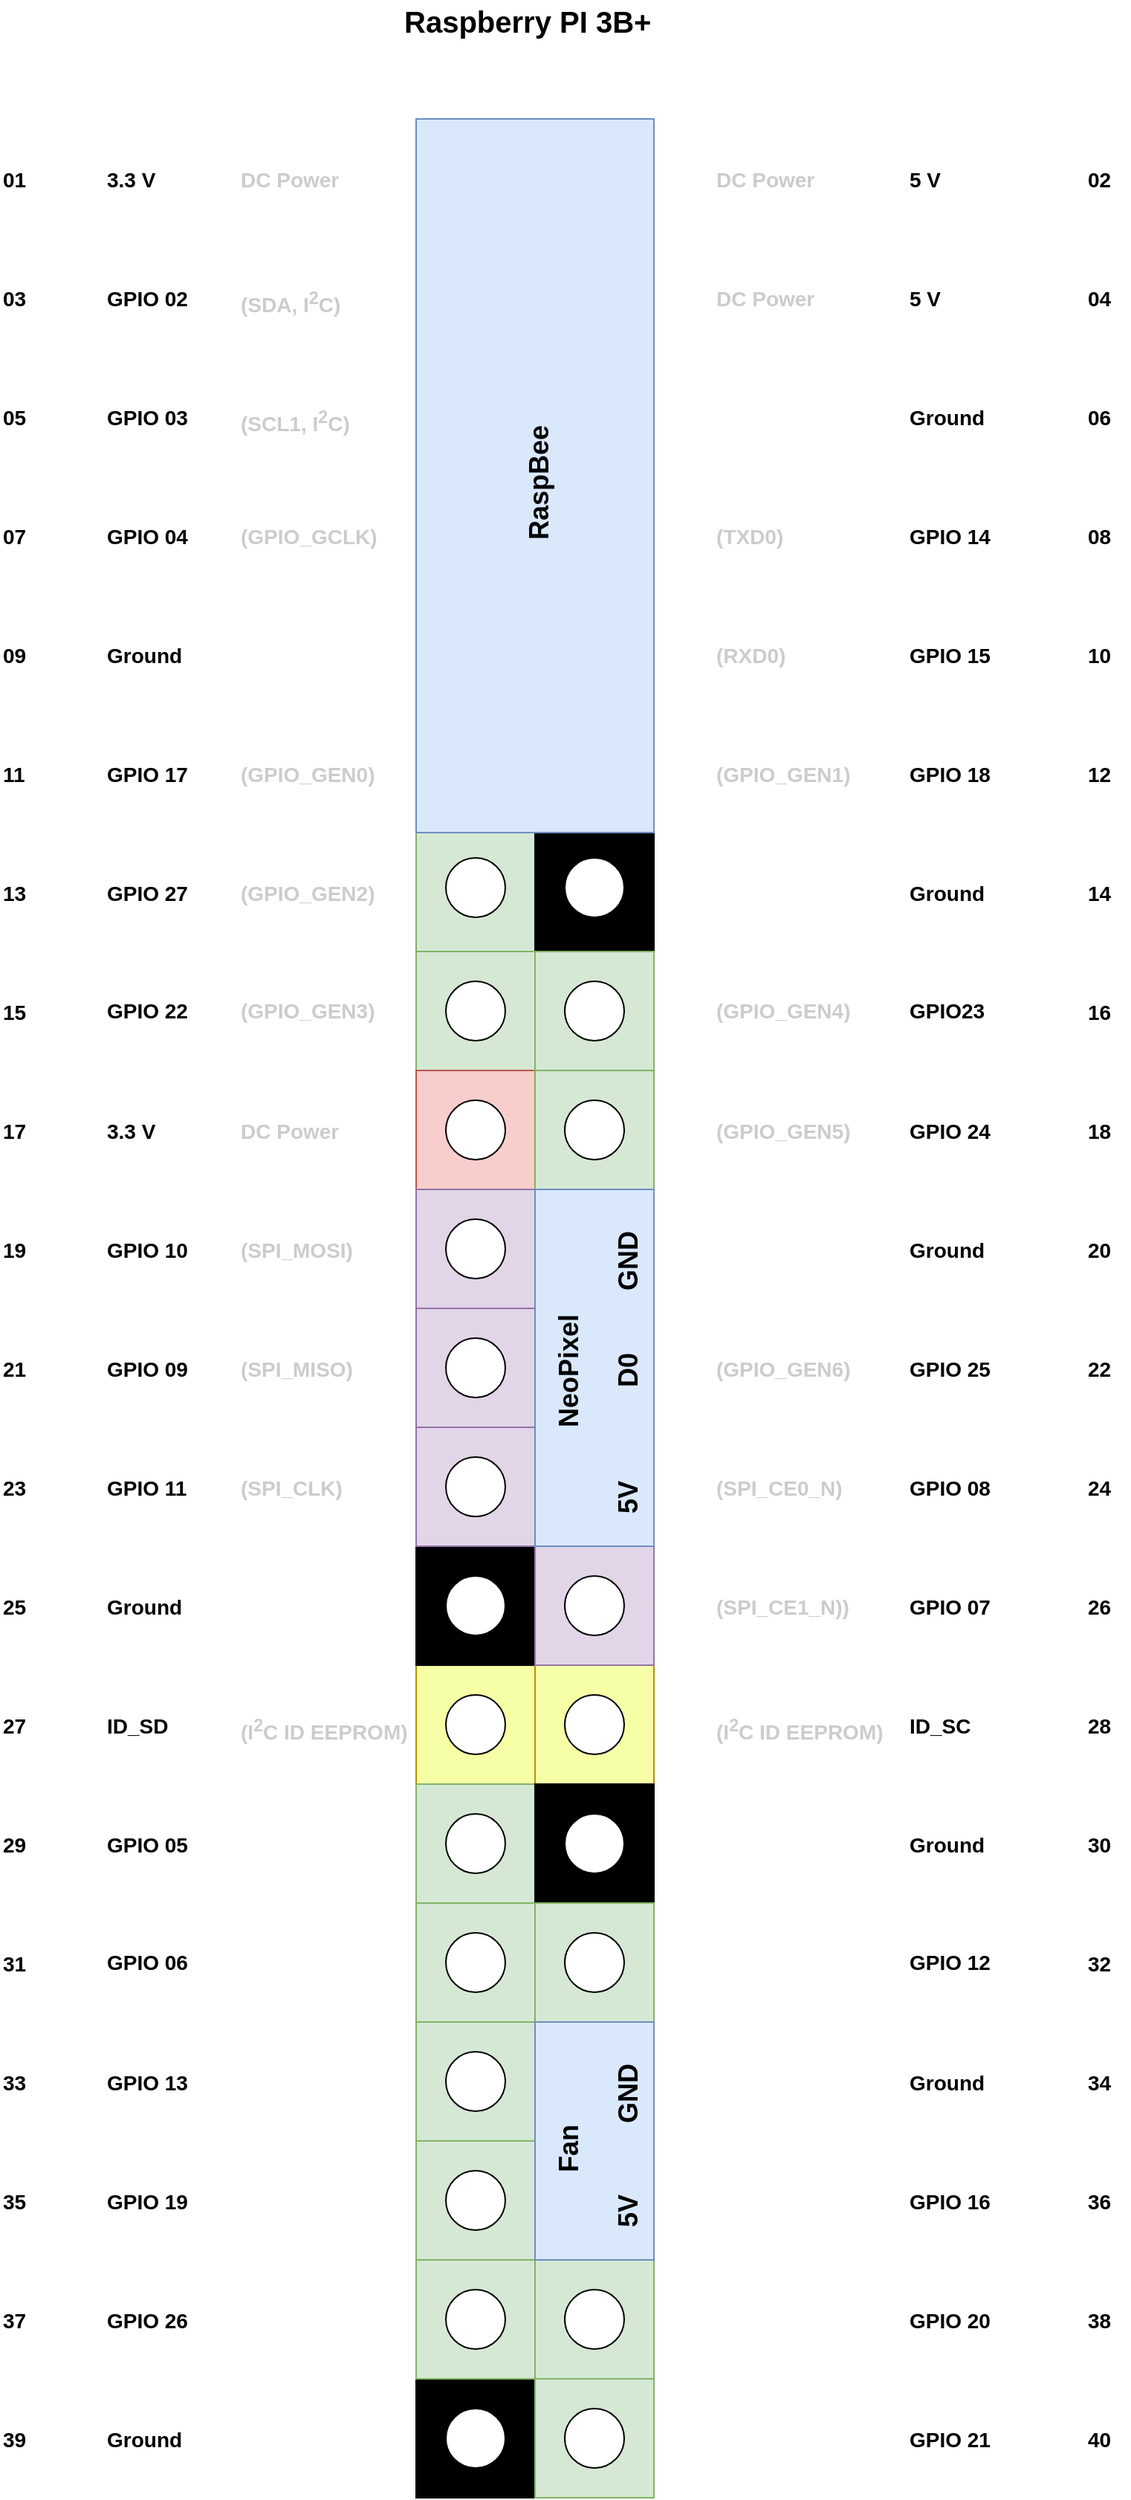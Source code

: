 <mxfile version="12.2.2" type="device" pages="1"><diagram id="ARB5TEeC2clyOjAcPceR" name="Seite-1"><mxGraphModel dx="1407" dy="827" grid="1" gridSize="10" guides="1" tooltips="1" connect="1" arrows="1" fold="1" page="1" pageScale="1" pageWidth="827" pageHeight="1169" math="0" shadow="0"><root><mxCell id="0"/><mxCell id="1" parent="0"/><mxCell id="bJwn8rR7NkPaFW2h-Cr9-1" value="" style="whiteSpace=wrap;html=1;aspect=fixed;fillColor=#f8cecc;strokeColor=#b85450;" parent="1" vertex="1"><mxGeometry x="320" y="120" width="80" height="80" as="geometry"/></mxCell><mxCell id="bJwn8rR7NkPaFW2h-Cr9-2" value="" style="whiteSpace=wrap;html=1;aspect=fixed;fillColor=#dae8fc;strokeColor=#6c8ebf;" parent="1" vertex="1"><mxGeometry x="320" y="200" width="80" height="80" as="geometry"/></mxCell><mxCell id="bJwn8rR7NkPaFW2h-Cr9-7" value="" style="whiteSpace=wrap;html=1;aspect=fixed;fillColor=#d5e8d4;strokeColor=#82b366;" parent="1" vertex="1"><mxGeometry x="320" y="600" width="80" height="80" as="geometry"/></mxCell><mxCell id="bJwn8rR7NkPaFW2h-Cr9-8" value="" style="whiteSpace=wrap;html=1;aspect=fixed;fillColor=#d5e8d4;strokeColor=#82b366;" parent="1" vertex="1"><mxGeometry x="320" y="520" width="80" height="80" as="geometry"/></mxCell><mxCell id="bJwn8rR7NkPaFW2h-Cr9-9" value="" style="whiteSpace=wrap;html=1;aspect=fixed;fillColor=#000000;" parent="1" vertex="1"><mxGeometry x="320" y="440" width="80" height="80" as="geometry"/></mxCell><mxCell id="bJwn8rR7NkPaFW2h-Cr9-10" value="" style="whiteSpace=wrap;html=1;aspect=fixed;fillColor=#d5e8d4;strokeColor=#82b366;" parent="1" vertex="1"><mxGeometry x="320" y="360" width="80" height="80" as="geometry"/></mxCell><mxCell id="bJwn8rR7NkPaFW2h-Cr9-11" value="" style="whiteSpace=wrap;html=1;aspect=fixed;fillColor=#dae8fc;strokeColor=#6c8ebf;" parent="1" vertex="1"><mxGeometry x="320" y="280" width="80" height="80" as="geometry"/></mxCell><mxCell id="bJwn8rR7NkPaFW2h-Cr9-27" value="" style="whiteSpace=wrap;html=1;aspect=fixed;fillColor=#d5e8d4;strokeColor=#82b366;" parent="1" vertex="1"><mxGeometry x="320" y="680" width="80" height="80" as="geometry"/></mxCell><mxCell id="bJwn8rR7NkPaFW2h-Cr9-28" value="" style="whiteSpace=wrap;html=1;aspect=fixed;fillColor=#f8cecc;strokeColor=#b85450;" parent="1" vertex="1"><mxGeometry x="320" y="760" width="80" height="80" as="geometry"/></mxCell><mxCell id="bJwn8rR7NkPaFW2h-Cr9-29" value="" style="whiteSpace=wrap;html=1;aspect=fixed;fillColor=#F6FFA6;strokeColor=#B09500;fontColor=#ffffff;" parent="1" vertex="1"><mxGeometry x="320" y="1160" width="80" height="80" as="geometry"/></mxCell><mxCell id="bJwn8rR7NkPaFW2h-Cr9-30" value="" style="whiteSpace=wrap;html=1;aspect=fixed;fillColor=#000000;" parent="1" vertex="1"><mxGeometry x="320" y="1080" width="80" height="80" as="geometry"/></mxCell><mxCell id="bJwn8rR7NkPaFW2h-Cr9-31" value="" style="whiteSpace=wrap;html=1;aspect=fixed;fillColor=#e1d5e7;strokeColor=#9673a6;" parent="1" vertex="1"><mxGeometry x="320" y="1000" width="80" height="80" as="geometry"/></mxCell><mxCell id="bJwn8rR7NkPaFW2h-Cr9-32" value="" style="whiteSpace=wrap;html=1;aspect=fixed;fillColor=#e1d5e7;strokeColor=#9673a6;" parent="1" vertex="1"><mxGeometry x="320" y="920" width="80" height="80" as="geometry"/></mxCell><mxCell id="bJwn8rR7NkPaFW2h-Cr9-33" value="" style="whiteSpace=wrap;html=1;aspect=fixed;fillColor=#e1d5e7;strokeColor=#9673a6;" parent="1" vertex="1"><mxGeometry x="320" y="840" width="80" height="80" as="geometry"/></mxCell><mxCell id="bJwn8rR7NkPaFW2h-Cr9-44" value="&lt;b&gt;&lt;font style=&quot;font-size: 14px&quot;&gt;01&lt;/font&gt;&lt;/b&gt;" style="text;html=1;resizable=0;points=[];autosize=1;align=left;verticalAlign=top;spacingTop=-4;" parent="1" vertex="1"><mxGeometry x="40" y="150" width="30" height="20" as="geometry"/></mxCell><mxCell id="bJwn8rR7NkPaFW2h-Cr9-45" value="&lt;b&gt;&lt;font style=&quot;font-size: 14px&quot;&gt;03&lt;/font&gt;&lt;/b&gt;" style="text;html=1;resizable=0;points=[];autosize=1;align=left;verticalAlign=top;spacingTop=-4;" parent="1" vertex="1"><mxGeometry x="40" y="230" width="30" height="20" as="geometry"/></mxCell><mxCell id="bJwn8rR7NkPaFW2h-Cr9-46" value="&lt;span style=&quot;font-size: 14px&quot;&gt;&lt;b&gt;05&lt;/b&gt;&lt;/span&gt;" style="text;html=1;resizable=0;points=[];autosize=1;align=left;verticalAlign=top;spacingTop=-4;" parent="1" vertex="1"><mxGeometry x="40" y="310" width="30" height="20" as="geometry"/></mxCell><mxCell id="bJwn8rR7NkPaFW2h-Cr9-47" value="&lt;b&gt;&lt;font style=&quot;font-size: 14px&quot;&gt;07&lt;/font&gt;&lt;/b&gt;" style="text;html=1;resizable=0;points=[];autosize=1;align=left;verticalAlign=top;spacingTop=-4;" parent="1" vertex="1"><mxGeometry x="40" y="390" width="30" height="20" as="geometry"/></mxCell><mxCell id="bJwn8rR7NkPaFW2h-Cr9-48" value="&lt;b&gt;&lt;font style=&quot;font-size: 14px&quot;&gt;09&lt;/font&gt;&lt;/b&gt;" style="text;html=1;resizable=0;points=[];autosize=1;align=left;verticalAlign=top;spacingTop=-4;" parent="1" vertex="1"><mxGeometry x="40" y="470" width="30" height="20" as="geometry"/></mxCell><mxCell id="bJwn8rR7NkPaFW2h-Cr9-49" value="&lt;b&gt;&lt;font style=&quot;font-size: 14px&quot;&gt;11&lt;/font&gt;&lt;/b&gt;" style="text;html=1;resizable=0;points=[];autosize=1;align=left;verticalAlign=top;spacingTop=-4;" parent="1" vertex="1"><mxGeometry x="40" y="550" width="30" height="20" as="geometry"/></mxCell><mxCell id="bJwn8rR7NkPaFW2h-Cr9-50" value="&lt;b&gt;&lt;font style=&quot;font-size: 14px&quot;&gt;13&lt;/font&gt;&lt;/b&gt;" style="text;html=1;resizable=0;points=[];autosize=1;align=left;verticalAlign=top;spacingTop=-4;" parent="1" vertex="1"><mxGeometry x="40" y="630" width="30" height="20" as="geometry"/></mxCell><mxCell id="bJwn8rR7NkPaFW2h-Cr9-51" value="&lt;b&gt;&lt;font style=&quot;font-size: 14px&quot;&gt;15&lt;/font&gt;&lt;/b&gt;" style="text;html=1;resizable=0;points=[];autosize=1;align=left;verticalAlign=top;spacingTop=-4;" parent="1" vertex="1"><mxGeometry x="40" y="710" width="30" height="20" as="geometry"/></mxCell><mxCell id="bJwn8rR7NkPaFW2h-Cr9-53" value="&lt;b&gt;&lt;font style=&quot;font-size: 14px&quot;&gt;17&lt;/font&gt;&lt;/b&gt;" style="text;html=1;resizable=0;points=[];autosize=1;align=left;verticalAlign=top;spacingTop=-4;" parent="1" vertex="1"><mxGeometry x="40" y="790" width="30" height="20" as="geometry"/></mxCell><mxCell id="bJwn8rR7NkPaFW2h-Cr9-54" value="&lt;b&gt;&lt;font style=&quot;font-size: 14px&quot;&gt;19&lt;/font&gt;&lt;/b&gt;" style="text;html=1;resizable=0;points=[];autosize=1;align=left;verticalAlign=top;spacingTop=-4;" parent="1" vertex="1"><mxGeometry x="40" y="870" width="30" height="20" as="geometry"/></mxCell><mxCell id="bJwn8rR7NkPaFW2h-Cr9-55" value="&lt;b&gt;&lt;font style=&quot;font-size: 14px&quot;&gt;21&lt;/font&gt;&lt;/b&gt;" style="text;html=1;resizable=0;points=[];autosize=1;align=left;verticalAlign=top;spacingTop=-4;" parent="1" vertex="1"><mxGeometry x="40" y="950" width="30" height="20" as="geometry"/></mxCell><mxCell id="bJwn8rR7NkPaFW2h-Cr9-56" value="&lt;b&gt;&lt;font style=&quot;font-size: 14px&quot;&gt;23&lt;/font&gt;&lt;/b&gt;" style="text;html=1;resizable=0;points=[];autosize=1;align=left;verticalAlign=top;spacingTop=-4;" parent="1" vertex="1"><mxGeometry x="40" y="1030" width="30" height="20" as="geometry"/></mxCell><mxCell id="bJwn8rR7NkPaFW2h-Cr9-57" value="&lt;b&gt;&lt;font style=&quot;font-size: 14px&quot;&gt;25&lt;/font&gt;&lt;/b&gt;" style="text;html=1;resizable=0;points=[];autosize=1;align=left;verticalAlign=top;spacingTop=-4;" parent="1" vertex="1"><mxGeometry x="40" y="1110" width="30" height="20" as="geometry"/></mxCell><mxCell id="bJwn8rR7NkPaFW2h-Cr9-58" value="&lt;b&gt;&lt;font style=&quot;font-size: 14px&quot;&gt;27&lt;/font&gt;&lt;/b&gt;" style="text;html=1;resizable=0;points=[];autosize=1;align=left;verticalAlign=top;spacingTop=-4;" parent="1" vertex="1"><mxGeometry x="40" y="1190" width="30" height="20" as="geometry"/></mxCell><mxCell id="bJwn8rR7NkPaFW2h-Cr9-69" value="" style="whiteSpace=wrap;html=1;aspect=fixed;fillColor=#d5e8d4;strokeColor=#82b366;" parent="1" vertex="1"><mxGeometry x="320" y="1240" width="80" height="80" as="geometry"/></mxCell><mxCell id="bJwn8rR7NkPaFW2h-Cr9-70" value="" style="whiteSpace=wrap;html=1;aspect=fixed;fillColor=#d5e8d4;strokeColor=#82b366;" parent="1" vertex="1"><mxGeometry x="320" y="1320" width="80" height="80" as="geometry"/></mxCell><mxCell id="bJwn8rR7NkPaFW2h-Cr9-72" value="" style="whiteSpace=wrap;html=1;aspect=fixed;fillColor=#000000;" parent="1" vertex="1"><mxGeometry x="320" y="1640" width="80" height="80" as="geometry"/></mxCell><mxCell id="bJwn8rR7NkPaFW2h-Cr9-73" value="" style="whiteSpace=wrap;html=1;aspect=fixed;fillColor=#d5e8d4;strokeColor=#82b366;" parent="1" vertex="1"><mxGeometry x="320" y="1560" width="80" height="80" as="geometry"/></mxCell><mxCell id="bJwn8rR7NkPaFW2h-Cr9-74" value="" style="whiteSpace=wrap;html=1;aspect=fixed;fillColor=#d5e8d4;strokeColor=#82b366;" parent="1" vertex="1"><mxGeometry x="320" y="1480" width="80" height="80" as="geometry"/></mxCell><mxCell id="bJwn8rR7NkPaFW2h-Cr9-75" value="" style="whiteSpace=wrap;html=1;aspect=fixed;fillColor=#d5e8d4;strokeColor=#82b366;" parent="1" vertex="1"><mxGeometry x="320" y="1400" width="80" height="80" as="geometry"/></mxCell><mxCell id="bJwn8rR7NkPaFW2h-Cr9-97" value="&lt;b&gt;&lt;font style=&quot;font-size: 14px&quot;&gt;29&lt;/font&gt;&lt;/b&gt;" style="text;html=1;resizable=0;points=[];autosize=1;align=left;verticalAlign=top;spacingTop=-4;" parent="1" vertex="1"><mxGeometry x="40" y="1270" width="30" height="20" as="geometry"/></mxCell><mxCell id="bJwn8rR7NkPaFW2h-Cr9-98" value="&lt;b&gt;&lt;font style=&quot;font-size: 14px&quot;&gt;31&lt;/font&gt;&lt;/b&gt;" style="text;html=1;resizable=0;points=[];autosize=1;align=left;verticalAlign=top;spacingTop=-4;" parent="1" vertex="1"><mxGeometry x="40" y="1350" width="30" height="20" as="geometry"/></mxCell><mxCell id="bJwn8rR7NkPaFW2h-Cr9-99" value="&lt;b&gt;&lt;font style=&quot;font-size: 14px&quot;&gt;33&lt;/font&gt;&lt;/b&gt;" style="text;html=1;resizable=0;points=[];autosize=1;align=left;verticalAlign=top;spacingTop=-4;" parent="1" vertex="1"><mxGeometry x="40" y="1430" width="30" height="20" as="geometry"/></mxCell><mxCell id="bJwn8rR7NkPaFW2h-Cr9-100" value="&lt;b&gt;&lt;font style=&quot;font-size: 14px&quot;&gt;35&lt;/font&gt;&lt;/b&gt;" style="text;html=1;resizable=0;points=[];autosize=1;align=left;verticalAlign=top;spacingTop=-4;" parent="1" vertex="1"><mxGeometry x="40" y="1510" width="30" height="20" as="geometry"/></mxCell><mxCell id="bJwn8rR7NkPaFW2h-Cr9-101" value="&lt;b&gt;&lt;font style=&quot;font-size: 14px&quot;&gt;37&lt;/font&gt;&lt;/b&gt;" style="text;html=1;resizable=0;points=[];autosize=1;align=left;verticalAlign=top;spacingTop=-4;" parent="1" vertex="1"><mxGeometry x="40" y="1590" width="30" height="20" as="geometry"/></mxCell><mxCell id="bJwn8rR7NkPaFW2h-Cr9-102" value="&lt;b&gt;&lt;font style=&quot;font-size: 14px&quot;&gt;39&lt;/font&gt;&lt;/b&gt;" style="text;html=1;resizable=0;points=[];autosize=1;align=left;verticalAlign=top;spacingTop=-4;" parent="1" vertex="1"><mxGeometry x="40" y="1670" width="30" height="20" as="geometry"/></mxCell><mxCell id="bJwn8rR7NkPaFW2h-Cr9-103" value="" style="whiteSpace=wrap;html=1;aspect=fixed;fillColor=#f8cecc;strokeColor=#b85450;" parent="1" vertex="1"><mxGeometry x="400" y="120" width="80" height="80" as="geometry"/></mxCell><mxCell id="bJwn8rR7NkPaFW2h-Cr9-104" value="" style="whiteSpace=wrap;html=1;aspect=fixed;fillColor=#f8cecc;strokeColor=#b85450;" parent="1" vertex="1"><mxGeometry x="400" y="200" width="80" height="80" as="geometry"/></mxCell><mxCell id="bJwn8rR7NkPaFW2h-Cr9-105" value="" style="whiteSpace=wrap;html=1;aspect=fixed;fillColor=#000000;" parent="1" vertex="1"><mxGeometry x="400" y="600" width="80" height="80" as="geometry"/></mxCell><mxCell id="bJwn8rR7NkPaFW2h-Cr9-106" value="" style="whiteSpace=wrap;html=1;aspect=fixed;fillColor=#d5e8d4;strokeColor=#82b366;" parent="1" vertex="1"><mxGeometry x="400" y="520" width="80" height="80" as="geometry"/></mxCell><mxCell id="bJwn8rR7NkPaFW2h-Cr9-107" value="" style="whiteSpace=wrap;html=1;aspect=fixed;fillColor=#ffe6cc;strokeColor=#d79b00;" parent="1" vertex="1"><mxGeometry x="400" y="440" width="80" height="80" as="geometry"/></mxCell><mxCell id="bJwn8rR7NkPaFW2h-Cr9-108" value="" style="whiteSpace=wrap;html=1;aspect=fixed;fillColor=#ffe6cc;strokeColor=#d79b00;" parent="1" vertex="1"><mxGeometry x="400" y="360" width="80" height="80" as="geometry"/></mxCell><mxCell id="bJwn8rR7NkPaFW2h-Cr9-109" value="" style="whiteSpace=wrap;html=1;aspect=fixed;fillColor=#000000;" parent="1" vertex="1"><mxGeometry x="400" y="280" width="80" height="80" as="geometry"/></mxCell><mxCell id="bJwn8rR7NkPaFW2h-Cr9-110" value="" style="whiteSpace=wrap;html=1;aspect=fixed;fillColor=#d5e8d4;strokeColor=#82b366;" parent="1" vertex="1"><mxGeometry x="400" y="680" width="80" height="80" as="geometry"/></mxCell><mxCell id="bJwn8rR7NkPaFW2h-Cr9-111" value="" style="whiteSpace=wrap;html=1;aspect=fixed;fillColor=#d5e8d4;strokeColor=#82b366;" parent="1" vertex="1"><mxGeometry x="400" y="760" width="80" height="80" as="geometry"/></mxCell><mxCell id="bJwn8rR7NkPaFW2h-Cr9-112" value="" style="whiteSpace=wrap;html=1;aspect=fixed;fillColor=#F6FFA6;strokeColor=#B09500;fontColor=#ffffff;" parent="1" vertex="1"><mxGeometry x="400" y="1160" width="80" height="80" as="geometry"/></mxCell><mxCell id="bJwn8rR7NkPaFW2h-Cr9-113" value="" style="whiteSpace=wrap;html=1;aspect=fixed;fillColor=#e1d5e7;strokeColor=#9673a6;" parent="1" vertex="1"><mxGeometry x="400" y="1080" width="80" height="80" as="geometry"/></mxCell><mxCell id="bJwn8rR7NkPaFW2h-Cr9-114" value="" style="whiteSpace=wrap;html=1;aspect=fixed;fillColor=#e1d5e7;strokeColor=#9673a6;" parent="1" vertex="1"><mxGeometry x="400" y="1000" width="80" height="80" as="geometry"/></mxCell><mxCell id="bJwn8rR7NkPaFW2h-Cr9-115" value="" style="whiteSpace=wrap;html=1;aspect=fixed;fillColor=#d5e8d4;strokeColor=#82b366;" parent="1" vertex="1"><mxGeometry x="400" y="920" width="80" height="80" as="geometry"/></mxCell><mxCell id="bJwn8rR7NkPaFW2h-Cr9-116" value="" style="whiteSpace=wrap;html=1;aspect=fixed;fillColor=#000000;" parent="1" vertex="1"><mxGeometry x="400" y="840" width="80" height="80" as="geometry"/></mxCell><mxCell id="bJwn8rR7NkPaFW2h-Cr9-117" value="" style="whiteSpace=wrap;html=1;aspect=fixed;fillColor=#000000;" parent="1" vertex="1"><mxGeometry x="400" y="1240" width="80" height="80" as="geometry"/></mxCell><mxCell id="bJwn8rR7NkPaFW2h-Cr9-118" value="" style="whiteSpace=wrap;html=1;aspect=fixed;fillColor=#d5e8d4;strokeColor=#82b366;" parent="1" vertex="1"><mxGeometry x="400" y="1320" width="80" height="80" as="geometry"/></mxCell><mxCell id="bJwn8rR7NkPaFW2h-Cr9-119" value="" style="whiteSpace=wrap;html=1;aspect=fixed;fillColor=#d5e8d4;strokeColor=#82b366;" parent="1" vertex="1"><mxGeometry x="400" y="1640" width="80" height="80" as="geometry"/></mxCell><mxCell id="bJwn8rR7NkPaFW2h-Cr9-120" value="" style="whiteSpace=wrap;html=1;aspect=fixed;fillColor=#d5e8d4;strokeColor=#82b366;" parent="1" vertex="1"><mxGeometry x="400" y="1560" width="80" height="80" as="geometry"/></mxCell><mxCell id="bJwn8rR7NkPaFW2h-Cr9-121" value="" style="whiteSpace=wrap;html=1;aspect=fixed;fillColor=#d5e8d4;strokeColor=#82b366;" parent="1" vertex="1"><mxGeometry x="400" y="1480" width="80" height="80" as="geometry"/></mxCell><mxCell id="bJwn8rR7NkPaFW2h-Cr9-122" value="" style="whiteSpace=wrap;html=1;aspect=fixed;fillColor=#000000;" parent="1" vertex="1"><mxGeometry x="400" y="1400" width="80" height="80" as="geometry"/></mxCell><mxCell id="bJwn8rR7NkPaFW2h-Cr9-123" value="&lt;b&gt;&lt;font style=&quot;font-size: 14px&quot;&gt;02&lt;/font&gt;&lt;/b&gt;" style="text;html=1;resizable=0;points=[];autosize=1;align=left;verticalAlign=top;spacingTop=-4;" parent="1" vertex="1"><mxGeometry x="770" y="150" width="30" height="20" as="geometry"/></mxCell><mxCell id="bJwn8rR7NkPaFW2h-Cr9-124" value="&lt;b&gt;&lt;font style=&quot;font-size: 14px&quot;&gt;04&lt;/font&gt;&lt;/b&gt;" style="text;html=1;resizable=0;points=[];autosize=1;align=left;verticalAlign=top;spacingTop=-4;" parent="1" vertex="1"><mxGeometry x="770" y="230" width="30" height="20" as="geometry"/></mxCell><mxCell id="bJwn8rR7NkPaFW2h-Cr9-125" value="&lt;span style=&quot;font-size: 14px&quot;&gt;&lt;b&gt;06&lt;/b&gt;&lt;/span&gt;" style="text;html=1;resizable=0;points=[];autosize=1;align=left;verticalAlign=top;spacingTop=-4;" parent="1" vertex="1"><mxGeometry x="770" y="310" width="30" height="20" as="geometry"/></mxCell><mxCell id="bJwn8rR7NkPaFW2h-Cr9-126" value="&lt;b&gt;&lt;font style=&quot;font-size: 14px&quot;&gt;08&lt;/font&gt;&lt;/b&gt;" style="text;html=1;resizable=0;points=[];autosize=1;align=left;verticalAlign=top;spacingTop=-4;" parent="1" vertex="1"><mxGeometry x="770" y="390" width="30" height="20" as="geometry"/></mxCell><mxCell id="bJwn8rR7NkPaFW2h-Cr9-127" value="&lt;b&gt;&lt;font style=&quot;font-size: 14px&quot;&gt;10&lt;/font&gt;&lt;/b&gt;" style="text;html=1;resizable=0;points=[];autosize=1;align=left;verticalAlign=top;spacingTop=-4;" parent="1" vertex="1"><mxGeometry x="770" y="470" width="30" height="20" as="geometry"/></mxCell><mxCell id="bJwn8rR7NkPaFW2h-Cr9-128" value="&lt;b&gt;&lt;font style=&quot;font-size: 14px&quot;&gt;12&lt;/font&gt;&lt;/b&gt;" style="text;html=1;resizable=0;points=[];autosize=1;align=left;verticalAlign=top;spacingTop=-4;" parent="1" vertex="1"><mxGeometry x="770" y="550" width="30" height="20" as="geometry"/></mxCell><mxCell id="bJwn8rR7NkPaFW2h-Cr9-129" value="&lt;b&gt;&lt;font style=&quot;font-size: 14px&quot;&gt;14&lt;/font&gt;&lt;/b&gt;" style="text;html=1;resizable=0;points=[];autosize=1;align=left;verticalAlign=top;spacingTop=-4;" parent="1" vertex="1"><mxGeometry x="770" y="630" width="30" height="20" as="geometry"/></mxCell><mxCell id="bJwn8rR7NkPaFW2h-Cr9-130" value="&lt;b&gt;&lt;font style=&quot;font-size: 14px&quot;&gt;16&lt;/font&gt;&lt;/b&gt;" style="text;html=1;resizable=0;points=[];autosize=1;align=left;verticalAlign=top;spacingTop=-4;" parent="1" vertex="1"><mxGeometry x="770" y="710" width="30" height="20" as="geometry"/></mxCell><mxCell id="bJwn8rR7NkPaFW2h-Cr9-131" value="&lt;b&gt;&lt;font style=&quot;font-size: 14px&quot;&gt;18&lt;/font&gt;&lt;/b&gt;" style="text;html=1;resizable=0;points=[];autosize=1;align=left;verticalAlign=top;spacingTop=-4;" parent="1" vertex="1"><mxGeometry x="770" y="790" width="30" height="20" as="geometry"/></mxCell><mxCell id="bJwn8rR7NkPaFW2h-Cr9-132" value="&lt;b&gt;&lt;font style=&quot;font-size: 14px&quot;&gt;20&lt;/font&gt;&lt;/b&gt;" style="text;html=1;resizable=0;points=[];autosize=1;align=left;verticalAlign=top;spacingTop=-4;" parent="1" vertex="1"><mxGeometry x="770" y="870" width="30" height="20" as="geometry"/></mxCell><mxCell id="bJwn8rR7NkPaFW2h-Cr9-133" value="&lt;b&gt;&lt;font style=&quot;font-size: 14px&quot;&gt;22&lt;/font&gt;&lt;/b&gt;" style="text;html=1;resizable=0;points=[];autosize=1;align=left;verticalAlign=top;spacingTop=-4;" parent="1" vertex="1"><mxGeometry x="770" y="950" width="30" height="20" as="geometry"/></mxCell><mxCell id="bJwn8rR7NkPaFW2h-Cr9-134" value="&lt;b&gt;&lt;font style=&quot;font-size: 14px&quot;&gt;24&lt;/font&gt;&lt;/b&gt;" style="text;html=1;resizable=0;points=[];autosize=1;align=left;verticalAlign=top;spacingTop=-4;" parent="1" vertex="1"><mxGeometry x="770" y="1030" width="30" height="20" as="geometry"/></mxCell><mxCell id="bJwn8rR7NkPaFW2h-Cr9-135" value="&lt;b&gt;&lt;font style=&quot;font-size: 14px&quot;&gt;26&lt;/font&gt;&lt;/b&gt;" style="text;html=1;resizable=0;points=[];autosize=1;align=left;verticalAlign=top;spacingTop=-4;" parent="1" vertex="1"><mxGeometry x="770" y="1110" width="30" height="20" as="geometry"/></mxCell><mxCell id="bJwn8rR7NkPaFW2h-Cr9-136" value="&lt;b&gt;&lt;font style=&quot;font-size: 14px&quot;&gt;28&lt;/font&gt;&lt;/b&gt;" style="text;html=1;resizable=0;points=[];autosize=1;align=left;verticalAlign=top;spacingTop=-4;" parent="1" vertex="1"><mxGeometry x="770" y="1190" width="30" height="20" as="geometry"/></mxCell><mxCell id="bJwn8rR7NkPaFW2h-Cr9-137" value="&lt;b&gt;&lt;font style=&quot;font-size: 14px&quot;&gt;30&lt;/font&gt;&lt;/b&gt;" style="text;html=1;resizable=0;points=[];autosize=1;align=left;verticalAlign=top;spacingTop=-4;" parent="1" vertex="1"><mxGeometry x="770" y="1270" width="30" height="20" as="geometry"/></mxCell><mxCell id="bJwn8rR7NkPaFW2h-Cr9-138" value="&lt;b&gt;&lt;font style=&quot;font-size: 14px&quot;&gt;32&lt;/font&gt;&lt;/b&gt;" style="text;html=1;resizable=0;points=[];autosize=1;align=left;verticalAlign=top;spacingTop=-4;" parent="1" vertex="1"><mxGeometry x="770" y="1350" width="30" height="20" as="geometry"/></mxCell><mxCell id="bJwn8rR7NkPaFW2h-Cr9-139" value="&lt;b&gt;&lt;font style=&quot;font-size: 14px&quot;&gt;34&lt;/font&gt;&lt;/b&gt;" style="text;html=1;resizable=0;points=[];autosize=1;align=left;verticalAlign=top;spacingTop=-4;" parent="1" vertex="1"><mxGeometry x="770" y="1430" width="30" height="20" as="geometry"/></mxCell><mxCell id="bJwn8rR7NkPaFW2h-Cr9-140" value="&lt;b&gt;&lt;font style=&quot;font-size: 14px&quot;&gt;36&lt;/font&gt;&lt;/b&gt;" style="text;html=1;resizable=0;points=[];autosize=1;align=left;verticalAlign=top;spacingTop=-4;" parent="1" vertex="1"><mxGeometry x="770" y="1510" width="30" height="20" as="geometry"/></mxCell><mxCell id="bJwn8rR7NkPaFW2h-Cr9-141" value="&lt;b&gt;&lt;font style=&quot;font-size: 14px&quot;&gt;38&lt;/font&gt;&lt;/b&gt;" style="text;html=1;resizable=0;points=[];autosize=1;align=left;verticalAlign=top;spacingTop=-4;" parent="1" vertex="1"><mxGeometry x="770" y="1590" width="30" height="20" as="geometry"/></mxCell><mxCell id="bJwn8rR7NkPaFW2h-Cr9-142" value="&lt;b&gt;&lt;font style=&quot;font-size: 14px&quot;&gt;40&lt;/font&gt;&lt;/b&gt;" style="text;html=1;resizable=0;points=[];autosize=1;align=left;verticalAlign=top;spacingTop=-4;" parent="1" vertex="1"><mxGeometry x="770" y="1670" width="30" height="20" as="geometry"/></mxCell><mxCell id="bJwn8rR7NkPaFW2h-Cr9-143" value="&lt;font style=&quot;font-size: 20px&quot;&gt;&lt;b&gt;Raspberry PI 3B+&lt;br&gt;&lt;/b&gt;&lt;/font&gt;" style="text;html=1;resizable=0;points=[];autosize=1;align=left;verticalAlign=top;spacingTop=-4;" parent="1" vertex="1"><mxGeometry x="310" y="40" width="180" height="20" as="geometry"/></mxCell><mxCell id="bJwn8rR7NkPaFW2h-Cr9-151" value="" style="ellipse;whiteSpace=wrap;html=1;aspect=fixed;align=left;" parent="1" vertex="1"><mxGeometry x="340" y="140" width="40" height="40" as="geometry"/></mxCell><mxCell id="bJwn8rR7NkPaFW2h-Cr9-152" value="" style="ellipse;whiteSpace=wrap;html=1;aspect=fixed;align=left;" parent="1" vertex="1"><mxGeometry x="340" y="220" width="40" height="40" as="geometry"/></mxCell><mxCell id="bJwn8rR7NkPaFW2h-Cr9-153" value="" style="ellipse;whiteSpace=wrap;html=1;aspect=fixed;align=left;" parent="1" vertex="1"><mxGeometry x="340" y="300" width="40" height="40" as="geometry"/></mxCell><mxCell id="bJwn8rR7NkPaFW2h-Cr9-154" value="" style="ellipse;whiteSpace=wrap;html=1;aspect=fixed;align=left;" parent="1" vertex="1"><mxGeometry x="340" y="380" width="40" height="40" as="geometry"/></mxCell><mxCell id="bJwn8rR7NkPaFW2h-Cr9-155" value="" style="ellipse;whiteSpace=wrap;html=1;aspect=fixed;align=left;" parent="1" vertex="1"><mxGeometry x="340" y="460" width="40" height="40" as="geometry"/></mxCell><mxCell id="bJwn8rR7NkPaFW2h-Cr9-156" value="" style="ellipse;whiteSpace=wrap;html=1;aspect=fixed;align=left;" parent="1" vertex="1"><mxGeometry x="340" y="540" width="40" height="40" as="geometry"/></mxCell><mxCell id="bJwn8rR7NkPaFW2h-Cr9-157" value="" style="ellipse;whiteSpace=wrap;html=1;aspect=fixed;align=left;" parent="1" vertex="1"><mxGeometry x="340" y="617" width="40" height="40" as="geometry"/></mxCell><mxCell id="bJwn8rR7NkPaFW2h-Cr9-158" value="" style="ellipse;whiteSpace=wrap;html=1;aspect=fixed;align=left;" parent="1" vertex="1"><mxGeometry x="420" y="140" width="40" height="40" as="geometry"/></mxCell><mxCell id="bJwn8rR7NkPaFW2h-Cr9-159" value="" style="ellipse;whiteSpace=wrap;html=1;aspect=fixed;align=left;" parent="1" vertex="1"><mxGeometry x="420" y="220" width="40" height="40" as="geometry"/></mxCell><mxCell id="bJwn8rR7NkPaFW2h-Cr9-160" value="" style="ellipse;whiteSpace=wrap;html=1;aspect=fixed;align=left;" parent="1" vertex="1"><mxGeometry x="420" y="300" width="40" height="40" as="geometry"/></mxCell><mxCell id="bJwn8rR7NkPaFW2h-Cr9-161" value="" style="ellipse;whiteSpace=wrap;html=1;aspect=fixed;align=left;" parent="1" vertex="1"><mxGeometry x="420" y="380" width="40" height="40" as="geometry"/></mxCell><mxCell id="bJwn8rR7NkPaFW2h-Cr9-162" value="" style="ellipse;whiteSpace=wrap;html=1;aspect=fixed;align=left;" parent="1" vertex="1"><mxGeometry x="420" y="460" width="40" height="40" as="geometry"/></mxCell><mxCell id="bJwn8rR7NkPaFW2h-Cr9-163" value="" style="ellipse;whiteSpace=wrap;html=1;aspect=fixed;align=left;" parent="1" vertex="1"><mxGeometry x="420" y="540" width="40" height="40" as="geometry"/></mxCell><mxCell id="bJwn8rR7NkPaFW2h-Cr9-164" value="" style="ellipse;whiteSpace=wrap;html=1;aspect=fixed;align=left;" parent="1" vertex="1"><mxGeometry x="420" y="617" width="40" height="40" as="geometry"/></mxCell><mxCell id="bJwn8rR7NkPaFW2h-Cr9-179" value="" style="ellipse;whiteSpace=wrap;html=1;aspect=fixed;align=left;" parent="1" vertex="1"><mxGeometry x="340" y="700" width="40" height="40" as="geometry"/></mxCell><mxCell id="bJwn8rR7NkPaFW2h-Cr9-180" value="" style="ellipse;whiteSpace=wrap;html=1;aspect=fixed;align=left;" parent="1" vertex="1"><mxGeometry x="340" y="780" width="40" height="40" as="geometry"/></mxCell><mxCell id="bJwn8rR7NkPaFW2h-Cr9-181" value="" style="ellipse;whiteSpace=wrap;html=1;aspect=fixed;align=left;" parent="1" vertex="1"><mxGeometry x="340" y="860" width="40" height="40" as="geometry"/></mxCell><mxCell id="bJwn8rR7NkPaFW2h-Cr9-182" value="" style="ellipse;whiteSpace=wrap;html=1;aspect=fixed;align=left;" parent="1" vertex="1"><mxGeometry x="340" y="940" width="40" height="40" as="geometry"/></mxCell><mxCell id="bJwn8rR7NkPaFW2h-Cr9-183" value="" style="ellipse;whiteSpace=wrap;html=1;aspect=fixed;align=left;" parent="1" vertex="1"><mxGeometry x="340" y="1020" width="40" height="40" as="geometry"/></mxCell><mxCell id="bJwn8rR7NkPaFW2h-Cr9-184" value="" style="ellipse;whiteSpace=wrap;html=1;aspect=fixed;align=left;" parent="1" vertex="1"><mxGeometry x="340" y="1100" width="40" height="40" as="geometry"/></mxCell><mxCell id="bJwn8rR7NkPaFW2h-Cr9-185" value="" style="ellipse;whiteSpace=wrap;html=1;aspect=fixed;align=left;" parent="1" vertex="1"><mxGeometry x="340" y="1180" width="40" height="40" as="geometry"/></mxCell><mxCell id="bJwn8rR7NkPaFW2h-Cr9-186" value="" style="ellipse;whiteSpace=wrap;html=1;aspect=fixed;align=left;" parent="1" vertex="1"><mxGeometry x="340" y="1260" width="40" height="40" as="geometry"/></mxCell><mxCell id="bJwn8rR7NkPaFW2h-Cr9-187" value="" style="ellipse;whiteSpace=wrap;html=1;aspect=fixed;align=left;" parent="1" vertex="1"><mxGeometry x="340" y="1340" width="40" height="40" as="geometry"/></mxCell><mxCell id="bJwn8rR7NkPaFW2h-Cr9-188" value="" style="ellipse;whiteSpace=wrap;html=1;aspect=fixed;align=left;" parent="1" vertex="1"><mxGeometry x="340" y="1420" width="40" height="40" as="geometry"/></mxCell><mxCell id="bJwn8rR7NkPaFW2h-Cr9-189" value="" style="ellipse;whiteSpace=wrap;html=1;aspect=fixed;align=left;" parent="1" vertex="1"><mxGeometry x="340" y="1500" width="40" height="40" as="geometry"/></mxCell><mxCell id="bJwn8rR7NkPaFW2h-Cr9-190" value="" style="ellipse;whiteSpace=wrap;html=1;aspect=fixed;align=left;" parent="1" vertex="1"><mxGeometry x="340" y="1580" width="40" height="40" as="geometry"/></mxCell><mxCell id="bJwn8rR7NkPaFW2h-Cr9-191" value="" style="ellipse;whiteSpace=wrap;html=1;aspect=fixed;align=left;" parent="1" vertex="1"><mxGeometry x="340" y="1660" width="40" height="40" as="geometry"/></mxCell><mxCell id="bJwn8rR7NkPaFW2h-Cr9-192" value="" style="ellipse;whiteSpace=wrap;html=1;aspect=fixed;align=left;" parent="1" vertex="1"><mxGeometry x="420" y="700" width="40" height="40" as="geometry"/></mxCell><mxCell id="bJwn8rR7NkPaFW2h-Cr9-193" value="" style="ellipse;whiteSpace=wrap;html=1;aspect=fixed;align=left;" parent="1" vertex="1"><mxGeometry x="420" y="780" width="40" height="40" as="geometry"/></mxCell><mxCell id="bJwn8rR7NkPaFW2h-Cr9-194" value="" style="ellipse;whiteSpace=wrap;html=1;aspect=fixed;align=left;" parent="1" vertex="1"><mxGeometry x="420" y="860" width="40" height="40" as="geometry"/></mxCell><mxCell id="bJwn8rR7NkPaFW2h-Cr9-195" value="" style="ellipse;whiteSpace=wrap;html=1;aspect=fixed;align=left;" parent="1" vertex="1"><mxGeometry x="420" y="940" width="40" height="40" as="geometry"/></mxCell><mxCell id="bJwn8rR7NkPaFW2h-Cr9-196" value="" style="ellipse;whiteSpace=wrap;html=1;aspect=fixed;align=left;" parent="1" vertex="1"><mxGeometry x="420" y="1020" width="40" height="40" as="geometry"/></mxCell><mxCell id="bJwn8rR7NkPaFW2h-Cr9-197" value="" style="ellipse;whiteSpace=wrap;html=1;aspect=fixed;align=left;" parent="1" vertex="1"><mxGeometry x="420" y="1100" width="40" height="40" as="geometry"/></mxCell><mxCell id="bJwn8rR7NkPaFW2h-Cr9-198" value="" style="ellipse;whiteSpace=wrap;html=1;aspect=fixed;align=left;" parent="1" vertex="1"><mxGeometry x="420" y="1180" width="40" height="40" as="geometry"/></mxCell><mxCell id="bJwn8rR7NkPaFW2h-Cr9-199" value="" style="ellipse;whiteSpace=wrap;html=1;aspect=fixed;align=left;" parent="1" vertex="1"><mxGeometry x="420" y="1260" width="40" height="40" as="geometry"/></mxCell><mxCell id="bJwn8rR7NkPaFW2h-Cr9-200" value="" style="ellipse;whiteSpace=wrap;html=1;aspect=fixed;align=left;" parent="1" vertex="1"><mxGeometry x="420" y="1340" width="40" height="40" as="geometry"/></mxCell><mxCell id="bJwn8rR7NkPaFW2h-Cr9-201" value="" style="ellipse;whiteSpace=wrap;html=1;aspect=fixed;align=left;" parent="1" vertex="1"><mxGeometry x="420" y="1420" width="40" height="40" as="geometry"/></mxCell><mxCell id="bJwn8rR7NkPaFW2h-Cr9-202" value="" style="ellipse;whiteSpace=wrap;html=1;aspect=fixed;align=left;" parent="1" vertex="1"><mxGeometry x="420" y="1500" width="40" height="40" as="geometry"/></mxCell><mxCell id="bJwn8rR7NkPaFW2h-Cr9-203" value="" style="ellipse;whiteSpace=wrap;html=1;aspect=fixed;align=left;" parent="1" vertex="1"><mxGeometry x="420" y="1580" width="40" height="40" as="geometry"/></mxCell><mxCell id="bJwn8rR7NkPaFW2h-Cr9-204" value="" style="ellipse;whiteSpace=wrap;html=1;aspect=fixed;align=left;" parent="1" vertex="1"><mxGeometry x="420" y="1660" width="40" height="40" as="geometry"/></mxCell><mxCell id="bJwn8rR7NkPaFW2h-Cr9-206" value="&lt;font style=&quot;font-size: 14px&quot;&gt;&lt;b&gt;Ground&lt;/b&gt;&lt;/font&gt;" style="text;html=1;resizable=0;points=[];autosize=1;align=left;verticalAlign=top;spacingTop=-4;" parent="1" vertex="1"><mxGeometry x="650" y="310" width="70" height="20" as="geometry"/></mxCell><mxCell id="bJwn8rR7NkPaFW2h-Cr9-207" value="&lt;font style=&quot;font-size: 14px&quot;&gt;&lt;b&gt;Ground&lt;/b&gt;&lt;/font&gt;" style="text;html=1;resizable=0;points=[];autosize=1;align=left;verticalAlign=top;spacingTop=-4;" parent="1" vertex="1"><mxGeometry x="110" y="470" width="70" height="20" as="geometry"/></mxCell><mxCell id="bJwn8rR7NkPaFW2h-Cr9-208" value="&lt;font style=&quot;font-size: 14px&quot;&gt;&lt;b&gt;Ground&lt;/b&gt;&lt;/font&gt;" style="text;html=1;resizable=0;points=[];autosize=1;align=left;verticalAlign=top;spacingTop=-4;" parent="1" vertex="1"><mxGeometry x="650" y="630" width="70" height="20" as="geometry"/></mxCell><mxCell id="bJwn8rR7NkPaFW2h-Cr9-209" value="&lt;font style=&quot;font-size: 14px&quot;&gt;&lt;b&gt;Ground&lt;/b&gt;&lt;/font&gt;" style="text;html=1;resizable=0;points=[];autosize=1;align=left;verticalAlign=top;spacingTop=-4;" parent="1" vertex="1"><mxGeometry x="650" y="870" width="70" height="20" as="geometry"/></mxCell><mxCell id="bJwn8rR7NkPaFW2h-Cr9-210" value="&lt;font style=&quot;font-size: 14px&quot;&gt;&lt;b&gt;Ground&lt;/b&gt;&lt;/font&gt;" style="text;html=1;resizable=0;points=[];autosize=1;align=left;verticalAlign=top;spacingTop=-4;" parent="1" vertex="1"><mxGeometry x="110" y="1110" width="70" height="20" as="geometry"/></mxCell><mxCell id="bJwn8rR7NkPaFW2h-Cr9-211" value="&lt;font style=&quot;font-size: 14px&quot;&gt;&lt;b&gt;Ground&lt;/b&gt;&lt;/font&gt;" style="text;html=1;resizable=0;points=[];autosize=1;align=left;verticalAlign=top;spacingTop=-4;" parent="1" vertex="1"><mxGeometry x="650" y="1270" width="70" height="20" as="geometry"/></mxCell><mxCell id="bJwn8rR7NkPaFW2h-Cr9-212" value="&lt;font style=&quot;font-size: 14px&quot;&gt;&lt;b&gt;Ground&lt;/b&gt;&lt;/font&gt;" style="text;html=1;resizable=0;points=[];autosize=1;align=left;verticalAlign=top;spacingTop=-4;" parent="1" vertex="1"><mxGeometry x="650" y="1430" width="70" height="20" as="geometry"/></mxCell><mxCell id="bJwn8rR7NkPaFW2h-Cr9-213" value="&lt;font style=&quot;font-size: 14px&quot;&gt;&lt;b&gt;Ground&lt;/b&gt;&lt;/font&gt;" style="text;html=1;resizable=0;points=[];autosize=1;align=left;verticalAlign=top;spacingTop=-4;" parent="1" vertex="1"><mxGeometry x="110" y="1670" width="70" height="20" as="geometry"/></mxCell><mxCell id="bJwn8rR7NkPaFW2h-Cr9-214" value="&lt;font style=&quot;font-size: 14px&quot;&gt;&lt;b&gt;3.3 V&lt;/b&gt;&lt;/font&gt;" style="text;html=1;resizable=0;points=[];autosize=1;align=left;verticalAlign=top;spacingTop=-4;" parent="1" vertex="1"><mxGeometry x="110" y="150" width="50" height="20" as="geometry"/></mxCell><mxCell id="bJwn8rR7NkPaFW2h-Cr9-215" value="&lt;font style=&quot;font-size: 14px&quot;&gt;&lt;b&gt;GPIO 02&lt;/b&gt;&lt;/font&gt;" style="text;html=1;resizable=0;points=[];autosize=1;align=left;verticalAlign=top;spacingTop=-4;" parent="1" vertex="1"><mxGeometry x="110" y="230" width="70" height="20" as="geometry"/></mxCell><mxCell id="bJwn8rR7NkPaFW2h-Cr9-216" value="&lt;font style=&quot;font-size: 14px&quot;&gt;&lt;b&gt;GPIO 03&lt;/b&gt;&lt;/font&gt;" style="text;html=1;resizable=0;points=[];autosize=1;align=left;verticalAlign=top;spacingTop=-4;" parent="1" vertex="1"><mxGeometry x="110" y="310" width="70" height="20" as="geometry"/></mxCell><mxCell id="bJwn8rR7NkPaFW2h-Cr9-217" value="&lt;font style=&quot;font-size: 14px&quot;&gt;&lt;b&gt;GPIO 04&lt;/b&gt;&lt;/font&gt;" style="text;html=1;resizable=0;points=[];autosize=1;align=left;verticalAlign=top;spacingTop=-4;" parent="1" vertex="1"><mxGeometry x="110" y="390" width="70" height="20" as="geometry"/></mxCell><mxCell id="bJwn8rR7NkPaFW2h-Cr9-218" value="&lt;font style=&quot;font-size: 14px&quot;&gt;&lt;b&gt;5 V&lt;/b&gt;&lt;/font&gt;" style="text;html=1;resizable=0;points=[];autosize=1;align=left;verticalAlign=top;spacingTop=-4;" parent="1" vertex="1"><mxGeometry x="650" y="150" width="40" height="20" as="geometry"/></mxCell><mxCell id="bJwn8rR7NkPaFW2h-Cr9-219" value="&lt;font style=&quot;font-size: 14px&quot;&gt;&lt;b&gt;5 V&lt;/b&gt;&lt;/font&gt;" style="text;html=1;resizable=0;points=[];autosize=1;align=left;verticalAlign=top;spacingTop=-4;" parent="1" vertex="1"><mxGeometry x="650" y="230" width="40" height="20" as="geometry"/></mxCell><mxCell id="bJwn8rR7NkPaFW2h-Cr9-220" value="&lt;font style=&quot;font-size: 14px&quot;&gt;&lt;b&gt;GPIO 14&lt;/b&gt;&lt;/font&gt;" style="text;html=1;resizable=0;points=[];autosize=1;align=left;verticalAlign=top;spacingTop=-4;" parent="1" vertex="1"><mxGeometry x="650" y="390" width="70" height="20" as="geometry"/></mxCell><mxCell id="bJwn8rR7NkPaFW2h-Cr9-221" value="&lt;font style=&quot;font-size: 14px&quot;&gt;&lt;b&gt;GPIO 15&lt;/b&gt;&lt;/font&gt;" style="text;html=1;resizable=0;points=[];autosize=1;align=left;verticalAlign=top;spacingTop=-4;" parent="1" vertex="1"><mxGeometry x="650" y="470" width="70" height="20" as="geometry"/></mxCell><mxCell id="bJwn8rR7NkPaFW2h-Cr9-222" value="&lt;font style=&quot;font-size: 14px&quot;&gt;&lt;b&gt;GPIO 18&lt;/b&gt;&lt;/font&gt;" style="text;html=1;resizable=0;points=[];autosize=1;align=left;verticalAlign=top;spacingTop=-4;" parent="1" vertex="1"><mxGeometry x="650" y="550" width="70" height="20" as="geometry"/></mxCell><mxCell id="bJwn8rR7NkPaFW2h-Cr9-223" value="&lt;font style=&quot;font-size: 14px&quot;&gt;&lt;b&gt;GPIO 17&lt;/b&gt;&lt;/font&gt;" style="text;html=1;resizable=0;points=[];autosize=1;align=left;verticalAlign=top;spacingTop=-4;" parent="1" vertex="1"><mxGeometry x="110" y="550" width="70" height="20" as="geometry"/></mxCell><mxCell id="bJwn8rR7NkPaFW2h-Cr9-224" value="&lt;font style=&quot;font-size: 14px&quot;&gt;&lt;b&gt;GPIO 27&lt;/b&gt;&lt;/font&gt;" style="text;html=1;resizable=0;points=[];autosize=1;align=left;verticalAlign=top;spacingTop=-4;" parent="1" vertex="1"><mxGeometry x="110" y="630" width="70" height="20" as="geometry"/></mxCell><mxCell id="bJwn8rR7NkPaFW2h-Cr9-225" value="&lt;font style=&quot;font-size: 14px&quot;&gt;&lt;b&gt;GPIO 22&lt;/b&gt;&lt;/font&gt;" style="text;html=1;resizable=0;points=[];autosize=1;align=left;verticalAlign=top;spacingTop=-4;" parent="1" vertex="1"><mxGeometry x="110" y="709" width="70" height="20" as="geometry"/></mxCell><mxCell id="bJwn8rR7NkPaFW2h-Cr9-226" value="&lt;font style=&quot;font-size: 14px&quot;&gt;&lt;b&gt;GPIO23&lt;/b&gt;&lt;/font&gt;" style="text;html=1;resizable=0;points=[];autosize=1;align=left;verticalAlign=top;spacingTop=-4;" parent="1" vertex="1"><mxGeometry x="650" y="709" width="70" height="20" as="geometry"/></mxCell><mxCell id="bJwn8rR7NkPaFW2h-Cr9-227" value="&lt;font style=&quot;font-size: 14px&quot;&gt;&lt;b&gt;3.3 V&lt;/b&gt;&lt;/font&gt;" style="text;html=1;resizable=0;points=[];autosize=1;align=left;verticalAlign=top;spacingTop=-4;" parent="1" vertex="1"><mxGeometry x="110" y="790" width="50" height="20" as="geometry"/></mxCell><mxCell id="bJwn8rR7NkPaFW2h-Cr9-228" value="&lt;font style=&quot;font-size: 14px&quot;&gt;&lt;b&gt;GPIO 10&lt;/b&gt;&lt;/font&gt;" style="text;html=1;resizable=0;points=[];autosize=1;align=left;verticalAlign=top;spacingTop=-4;" parent="1" vertex="1"><mxGeometry x="110" y="870" width="70" height="20" as="geometry"/></mxCell><mxCell id="bJwn8rR7NkPaFW2h-Cr9-229" value="&lt;font style=&quot;font-size: 14px&quot;&gt;&lt;b&gt;GPIO 24&lt;/b&gt;&lt;/font&gt;" style="text;html=1;resizable=0;points=[];autosize=1;align=left;verticalAlign=top;spacingTop=-4;" parent="1" vertex="1"><mxGeometry x="650" y="790" width="70" height="20" as="geometry"/></mxCell><mxCell id="bJwn8rR7NkPaFW2h-Cr9-230" value="&lt;font style=&quot;font-size: 14px&quot;&gt;&lt;b&gt;GPIO 09&lt;/b&gt;&lt;/font&gt;" style="text;html=1;resizable=0;points=[];autosize=1;align=left;verticalAlign=top;spacingTop=-4;" parent="1" vertex="1"><mxGeometry x="110" y="950" width="70" height="20" as="geometry"/></mxCell><mxCell id="bJwn8rR7NkPaFW2h-Cr9-231" value="&lt;font style=&quot;font-size: 14px&quot;&gt;&lt;b&gt;GPIO 25&lt;/b&gt;&lt;/font&gt;" style="text;html=1;resizable=0;points=[];autosize=1;align=left;verticalAlign=top;spacingTop=-4;" parent="1" vertex="1"><mxGeometry x="650" y="950" width="70" height="20" as="geometry"/></mxCell><mxCell id="bJwn8rR7NkPaFW2h-Cr9-232" value="&lt;font style=&quot;font-size: 14px&quot;&gt;&lt;b&gt;GPIO 11&lt;/b&gt;&lt;/font&gt;" style="text;html=1;resizable=0;points=[];autosize=1;align=left;verticalAlign=top;spacingTop=-4;" parent="1" vertex="1"><mxGeometry x="110" y="1030" width="70" height="20" as="geometry"/></mxCell><mxCell id="bJwn8rR7NkPaFW2h-Cr9-233" value="&lt;font style=&quot;font-size: 14px&quot;&gt;&lt;b&gt;GPIO 08&lt;/b&gt;&lt;/font&gt;" style="text;html=1;resizable=0;points=[];autosize=1;align=left;verticalAlign=top;spacingTop=-4;" parent="1" vertex="1"><mxGeometry x="650" y="1030" width="70" height="20" as="geometry"/></mxCell><mxCell id="bJwn8rR7NkPaFW2h-Cr9-234" value="&lt;font style=&quot;font-size: 14px&quot;&gt;&lt;b&gt;GPIO 07&lt;/b&gt;&lt;/font&gt;" style="text;html=1;resizable=0;points=[];autosize=1;align=left;verticalAlign=top;spacingTop=-4;" parent="1" vertex="1"><mxGeometry x="650" y="1110" width="70" height="20" as="geometry"/></mxCell><mxCell id="bJwn8rR7NkPaFW2h-Cr9-235" value="&lt;font style=&quot;font-size: 14px&quot;&gt;&lt;b&gt;ID_SC&lt;/b&gt;&lt;/font&gt;" style="text;html=1;resizable=0;points=[];autosize=1;align=left;verticalAlign=top;spacingTop=-4;" parent="1" vertex="1"><mxGeometry x="650" y="1190" width="60" height="20" as="geometry"/></mxCell><mxCell id="bJwn8rR7NkPaFW2h-Cr9-236" value="&lt;font style=&quot;font-size: 14px&quot;&gt;&lt;b&gt;ID_SD&lt;/b&gt;&lt;/font&gt;" style="text;html=1;resizable=0;points=[];autosize=1;align=left;verticalAlign=top;spacingTop=-4;" parent="1" vertex="1"><mxGeometry x="110" y="1190" width="60" height="20" as="geometry"/></mxCell><mxCell id="bJwn8rR7NkPaFW2h-Cr9-237" value="&lt;font style=&quot;font-size: 14px&quot;&gt;&lt;b&gt;GPIO 05&lt;/b&gt;&lt;/font&gt;" style="text;html=1;resizable=0;points=[];autosize=1;align=left;verticalAlign=top;spacingTop=-4;" parent="1" vertex="1"><mxGeometry x="110" y="1270" width="70" height="20" as="geometry"/></mxCell><mxCell id="bJwn8rR7NkPaFW2h-Cr9-238" value="&lt;font style=&quot;font-size: 14px&quot;&gt;&lt;b&gt;GPIO 06&lt;/b&gt;&lt;/font&gt;" style="text;html=1;resizable=0;points=[];autosize=1;align=left;verticalAlign=top;spacingTop=-4;" parent="1" vertex="1"><mxGeometry x="110" y="1349" width="70" height="20" as="geometry"/></mxCell><mxCell id="bJwn8rR7NkPaFW2h-Cr9-239" value="&lt;font style=&quot;font-size: 14px&quot;&gt;&lt;b&gt;GPIO 12&lt;/b&gt;&lt;/font&gt;" style="text;html=1;resizable=0;points=[];autosize=1;align=left;verticalAlign=top;spacingTop=-4;" parent="1" vertex="1"><mxGeometry x="650" y="1349" width="70" height="20" as="geometry"/></mxCell><mxCell id="bJwn8rR7NkPaFW2h-Cr9-240" value="&lt;font style=&quot;font-size: 14px&quot;&gt;&lt;b&gt;GPIO 13&lt;/b&gt;&lt;/font&gt;" style="text;html=1;resizable=0;points=[];autosize=1;align=left;verticalAlign=top;spacingTop=-4;" parent="1" vertex="1"><mxGeometry x="110" y="1430" width="70" height="20" as="geometry"/></mxCell><mxCell id="bJwn8rR7NkPaFW2h-Cr9-241" value="&lt;font style=&quot;font-size: 14px&quot;&gt;&lt;b&gt;GPIO 19&lt;/b&gt;&lt;/font&gt;" style="text;html=1;resizable=0;points=[];autosize=1;align=left;verticalAlign=top;spacingTop=-4;" parent="1" vertex="1"><mxGeometry x="110" y="1510" width="70" height="20" as="geometry"/></mxCell><mxCell id="bJwn8rR7NkPaFW2h-Cr9-242" value="&lt;font style=&quot;font-size: 14px&quot;&gt;&lt;b&gt;GPIO 16&lt;/b&gt;&lt;/font&gt;" style="text;html=1;resizable=0;points=[];autosize=1;align=left;verticalAlign=top;spacingTop=-4;" parent="1" vertex="1"><mxGeometry x="650" y="1510" width="70" height="20" as="geometry"/></mxCell><mxCell id="bJwn8rR7NkPaFW2h-Cr9-243" value="&lt;font style=&quot;font-size: 14px&quot;&gt;&lt;b&gt;GPIO 26&lt;/b&gt;&lt;/font&gt;" style="text;html=1;resizable=0;points=[];autosize=1;align=left;verticalAlign=top;spacingTop=-4;" parent="1" vertex="1"><mxGeometry x="110" y="1590" width="70" height="20" as="geometry"/></mxCell><mxCell id="bJwn8rR7NkPaFW2h-Cr9-244" value="&lt;font style=&quot;font-size: 14px&quot;&gt;&lt;b&gt;GPIO 20&lt;/b&gt;&lt;/font&gt;" style="text;html=1;resizable=0;points=[];autosize=1;align=left;verticalAlign=top;spacingTop=-4;" parent="1" vertex="1"><mxGeometry x="650" y="1590" width="70" height="20" as="geometry"/></mxCell><mxCell id="bJwn8rR7NkPaFW2h-Cr9-245" value="&lt;font style=&quot;font-size: 14px&quot;&gt;&lt;b&gt;GPIO 21&lt;/b&gt;&lt;/font&gt;" style="text;html=1;resizable=0;points=[];autosize=1;align=left;verticalAlign=top;spacingTop=-4;" parent="1" vertex="1"><mxGeometry x="650" y="1670" width="70" height="20" as="geometry"/></mxCell><mxCell id="bJwn8rR7NkPaFW2h-Cr9-250" value="&lt;font style=&quot;font-size: 14px&quot;&gt;&lt;b&gt;DC Power&lt;/b&gt;&lt;/font&gt;" style="text;html=1;resizable=0;points=[];autosize=1;align=left;verticalAlign=top;spacingTop=-4;fontColor=#CCCCCC;" parent="1" vertex="1"><mxGeometry x="200" y="150" width="80" height="20" as="geometry"/></mxCell><mxCell id="bJwn8rR7NkPaFW2h-Cr9-251" value="&lt;font style=&quot;font-size: 14px&quot;&gt;&lt;b&gt;(SDA, I&lt;sup&gt;2&lt;/sup&gt;C)&lt;/b&gt;&lt;/font&gt;" style="text;html=1;resizable=0;points=[];autosize=1;align=left;verticalAlign=top;spacingTop=-4;fontColor=#CCCCCC;" parent="1" vertex="1"><mxGeometry x="200" y="230" width="80" height="20" as="geometry"/></mxCell><mxCell id="bJwn8rR7NkPaFW2h-Cr9-252" value="&lt;font style=&quot;font-size: 14px&quot;&gt;&lt;b&gt;(SCL1, I&lt;sup&gt;2&lt;/sup&gt;C)&lt;/b&gt;&lt;/font&gt;" style="text;html=1;resizable=0;points=[];autosize=1;align=left;verticalAlign=top;spacingTop=-4;fontColor=#CCCCCC;" parent="1" vertex="1"><mxGeometry x="200" y="310" width="90" height="20" as="geometry"/></mxCell><mxCell id="bJwn8rR7NkPaFW2h-Cr9-253" value="&lt;font style=&quot;font-size: 14px&quot;&gt;&lt;b&gt;(GPIO_GCLK)&lt;/b&gt;&lt;/font&gt;" style="text;html=1;resizable=0;points=[];autosize=1;align=left;verticalAlign=top;spacingTop=-4;fontColor=#CCCCCC;" parent="1" vertex="1"><mxGeometry x="200" y="390" width="110" height="20" as="geometry"/></mxCell><mxCell id="bJwn8rR7NkPaFW2h-Cr9-254" value="&lt;font style=&quot;font-size: 14px&quot;&gt;&lt;b&gt;(GPIO_GEN0)&lt;/b&gt;&lt;/font&gt;" style="text;html=1;resizable=0;points=[];autosize=1;align=left;verticalAlign=top;spacingTop=-4;fontColor=#CCCCCC;" parent="1" vertex="1"><mxGeometry x="200" y="550" width="110" height="20" as="geometry"/></mxCell><mxCell id="bJwn8rR7NkPaFW2h-Cr9-255" value="&lt;font style=&quot;font-size: 14px&quot;&gt;&lt;b&gt;(GPIO_GEN2)&lt;/b&gt;&lt;/font&gt;" style="text;html=1;resizable=0;points=[];autosize=1;align=left;verticalAlign=top;spacingTop=-4;fontColor=#CCCCCC;" parent="1" vertex="1"><mxGeometry x="200" y="630" width="110" height="20" as="geometry"/></mxCell><mxCell id="bJwn8rR7NkPaFW2h-Cr9-256" value="&lt;font style=&quot;font-size: 14px&quot;&gt;&lt;b&gt;(GPIO_GEN3)&lt;/b&gt;&lt;/font&gt;" style="text;html=1;resizable=0;points=[];autosize=1;align=left;verticalAlign=top;spacingTop=-4;fontColor=#CCCCCC;" parent="1" vertex="1"><mxGeometry x="200" y="709" width="110" height="20" as="geometry"/></mxCell><mxCell id="bJwn8rR7NkPaFW2h-Cr9-257" value="&lt;font style=&quot;font-size: 14px&quot;&gt;&lt;b&gt;DC Power&lt;/b&gt;&lt;/font&gt;" style="text;html=1;resizable=0;points=[];autosize=1;align=left;verticalAlign=top;spacingTop=-4;fontColor=#CCCCCC;" parent="1" vertex="1"><mxGeometry x="200" y="790" width="80" height="20" as="geometry"/></mxCell><mxCell id="bJwn8rR7NkPaFW2h-Cr9-258" value="&lt;span style=&quot;font-size: 14px&quot;&gt;&lt;b&gt;(SPI_MOSI)&lt;/b&gt;&lt;/span&gt;" style="text;html=1;resizable=0;points=[];autosize=1;align=left;verticalAlign=top;spacingTop=-4;fontColor=#CCCCCC;" parent="1" vertex="1"><mxGeometry x="200" y="870" width="90" height="20" as="geometry"/></mxCell><mxCell id="bJwn8rR7NkPaFW2h-Cr9-259" value="&lt;font style=&quot;font-size: 14px&quot;&gt;&lt;b&gt;(SPI_MISO)&lt;/b&gt;&lt;/font&gt;" style="text;html=1;resizable=0;points=[];autosize=1;align=left;verticalAlign=top;spacingTop=-4;fontColor=#CCCCCC;" parent="1" vertex="1"><mxGeometry x="200" y="950" width="90" height="20" as="geometry"/></mxCell><mxCell id="bJwn8rR7NkPaFW2h-Cr9-260" value="&lt;font style=&quot;font-size: 14px&quot;&gt;&lt;b&gt;(SPI_CLK)&lt;/b&gt;&lt;/font&gt;" style="text;html=1;resizable=0;points=[];autosize=1;align=left;verticalAlign=top;spacingTop=-4;fontColor=#CCCCCC;" parent="1" vertex="1"><mxGeometry x="200" y="1030" width="80" height="20" as="geometry"/></mxCell><mxCell id="bJwn8rR7NkPaFW2h-Cr9-261" value="&lt;font style=&quot;font-size: 14px&quot;&gt;&lt;b&gt;(I&lt;sup&gt;2&lt;/sup&gt;C ID EEPROM)&lt;/b&gt;&lt;/font&gt;" style="text;html=1;resizable=0;points=[];autosize=1;align=left;verticalAlign=top;spacingTop=-4;fontColor=#CCCCCC;" parent="1" vertex="1"><mxGeometry x="200" y="1190" width="130" height="20" as="geometry"/></mxCell><mxCell id="bJwn8rR7NkPaFW2h-Cr9-267" value="&lt;font style=&quot;font-size: 14px&quot;&gt;&lt;b&gt;(RXD0)&lt;/b&gt;&lt;/font&gt;" style="text;html=1;resizable=0;points=[];autosize=1;align=left;verticalAlign=top;spacingTop=-4;fontColor=#CCCCCC;" parent="1" vertex="1"><mxGeometry x="520" y="470" width="60" height="20" as="geometry"/></mxCell><mxCell id="bJwn8rR7NkPaFW2h-Cr9-268" value="&lt;font style=&quot;font-size: 14px&quot;&gt;&lt;b&gt;(SPI_CE1_N))&lt;/b&gt;&lt;/font&gt;" style="text;html=1;resizable=0;points=[];autosize=1;align=left;verticalAlign=top;spacingTop=-4;fontColor=#CCCCCC;" parent="1" vertex="1"><mxGeometry x="520" y="1110" width="100" height="20" as="geometry"/></mxCell><mxCell id="bJwn8rR7NkPaFW2h-Cr9-270" value="&lt;font style=&quot;font-size: 14px&quot;&gt;&lt;b&gt;DC Power&lt;/b&gt;&lt;/font&gt;" style="text;html=1;resizable=0;points=[];autosize=1;align=left;verticalAlign=top;spacingTop=-4;fontColor=#CCCCCC;" parent="1" vertex="1"><mxGeometry x="520" y="150" width="80" height="20" as="geometry"/></mxCell><mxCell id="bJwn8rR7NkPaFW2h-Cr9-271" value="&lt;font style=&quot;font-size: 14px&quot;&gt;&lt;b&gt;DC Power&lt;/b&gt;&lt;/font&gt;" style="text;html=1;resizable=0;points=[];autosize=1;align=left;verticalAlign=top;spacingTop=-4;fontColor=#CCCCCC;" parent="1" vertex="1"><mxGeometry x="520" y="230" width="80" height="20" as="geometry"/></mxCell><mxCell id="bJwn8rR7NkPaFW2h-Cr9-273" value="&lt;font style=&quot;font-size: 14px&quot;&gt;&lt;b&gt;(TXD0)&lt;/b&gt;&lt;/font&gt;" style="text;html=1;resizable=0;points=[];autosize=1;align=left;verticalAlign=top;spacingTop=-4;fontColor=#CCCCCC;" parent="1" vertex="1"><mxGeometry x="520" y="390" width="60" height="20" as="geometry"/></mxCell><mxCell id="bJwn8rR7NkPaFW2h-Cr9-274" value="&lt;span style=&quot;font-size: 14px&quot;&gt;&lt;b&gt;(GPIO_GEN1)&lt;/b&gt;&lt;/span&gt;" style="text;html=1;resizable=0;points=[];autosize=1;align=left;verticalAlign=top;spacingTop=-4;fontColor=#CCCCCC;" parent="1" vertex="1"><mxGeometry x="520" y="550" width="110" height="20" as="geometry"/></mxCell><mxCell id="bJwn8rR7NkPaFW2h-Cr9-276" value="&lt;font style=&quot;font-size: 14px&quot;&gt;&lt;b&gt;(GPIO_GEN4)&lt;/b&gt;&lt;/font&gt;" style="text;html=1;resizable=0;points=[];autosize=1;align=left;verticalAlign=top;spacingTop=-4;fontColor=#CCCCCC;" parent="1" vertex="1"><mxGeometry x="520" y="709" width="110" height="20" as="geometry"/></mxCell><mxCell id="bJwn8rR7NkPaFW2h-Cr9-277" value="&lt;font style=&quot;font-size: 14px&quot;&gt;&lt;b&gt;(GPIO_GEN5)&lt;/b&gt;&lt;/font&gt;" style="text;html=1;resizable=0;points=[];autosize=1;align=left;verticalAlign=top;spacingTop=-4;fontColor=#CCCCCC;" parent="1" vertex="1"><mxGeometry x="520" y="790" width="110" height="20" as="geometry"/></mxCell><mxCell id="bJwn8rR7NkPaFW2h-Cr9-279" value="&lt;font style=&quot;font-size: 14px&quot;&gt;&lt;b&gt;(GPIO_GEN6)&lt;/b&gt;&lt;/font&gt;" style="text;html=1;resizable=0;points=[];autosize=1;align=left;verticalAlign=top;spacingTop=-4;fontColor=#CCCCCC;" parent="1" vertex="1"><mxGeometry x="520" y="950" width="110" height="20" as="geometry"/></mxCell><mxCell id="bJwn8rR7NkPaFW2h-Cr9-280" value="&lt;font style=&quot;font-size: 14px&quot;&gt;&lt;b&gt;(SPI_CE0_N)&lt;/b&gt;&lt;/font&gt;" style="text;html=1;resizable=0;points=[];autosize=1;align=left;verticalAlign=top;spacingTop=-4;fontColor=#CCCCCC;" parent="1" vertex="1"><mxGeometry x="520" y="1030" width="100" height="20" as="geometry"/></mxCell><mxCell id="bJwn8rR7NkPaFW2h-Cr9-281" value="&lt;b style=&quot;font-size: 14px&quot;&gt;(I&lt;sup&gt;2&lt;/sup&gt;C ID EEPROM)&lt;/b&gt;" style="text;html=1;resizable=0;points=[];autosize=1;align=left;verticalAlign=top;spacingTop=-4;fontColor=#CCCCCC;" parent="1" vertex="1"><mxGeometry x="520" y="1190" width="130" height="20" as="geometry"/></mxCell><mxCell id="bJwn8rR7NkPaFW2h-Cr9-370" value="" style="rounded=0;whiteSpace=wrap;html=1;fillColor=#dae8fc;align=left;strokeColor=#6c8ebf;" parent="1" vertex="1"><mxGeometry x="320" y="120" width="160" height="480" as="geometry"/></mxCell><mxCell id="bJwn8rR7NkPaFW2h-Cr9-374" value="&lt;font size=&quot;1&quot;&gt;&lt;b style=&quot;font-size: 18px&quot;&gt;RaspBee&lt;/b&gt;&lt;/font&gt;" style="text;html=1;resizable=0;points=[];autosize=1;align=left;verticalAlign=top;spacingTop=-4;direction=west;rotation=270;" parent="1" vertex="1"><mxGeometry x="355" y="350" width="90" height="20" as="geometry"/></mxCell><mxCell id="bJwn8rR7NkPaFW2h-Cr9-375" value="" style="rounded=0;whiteSpace=wrap;html=1;fillColor=#dae8fc;align=left;strokeColor=#6c8ebf;" parent="1" vertex="1"><mxGeometry x="400" y="840" width="80" height="240" as="geometry"/></mxCell><mxCell id="bJwn8rR7NkPaFW2h-Cr9-376" value="&lt;font size=&quot;1&quot;&gt;&lt;b style=&quot;font-size: 18px&quot;&gt;NeoPixel&lt;br&gt;&lt;/b&gt;&lt;/font&gt;" style="text;html=1;resizable=0;points=[];autosize=1;align=left;verticalAlign=top;spacingTop=-4;direction=west;rotation=270;fontColor=#000000;" parent="1" vertex="1"><mxGeometry x="375" y="947" width="90" height="20" as="geometry"/></mxCell><mxCell id="bJwn8rR7NkPaFW2h-Cr9-377" value="&lt;font size=&quot;1&quot;&gt;&lt;b style=&quot;font-size: 18px&quot;&gt;5V&lt;br&gt;&lt;/b&gt;&lt;/font&gt;" style="text;html=1;resizable=0;points=[];autosize=1;align=left;verticalAlign=top;spacingTop=-4;direction=west;rotation=270;fontColor=#000000;" parent="1" vertex="1"><mxGeometry x="430" y="1020" width="60" height="20" as="geometry"/></mxCell><mxCell id="bJwn8rR7NkPaFW2h-Cr9-378" value="&lt;font size=&quot;1&quot;&gt;&lt;b style=&quot;font-size: 18px&quot;&gt;D0&lt;br&gt;&lt;/b&gt;&lt;/font&gt;" style="text;html=1;resizable=0;points=[];autosize=1;align=left;verticalAlign=top;spacingTop=-4;direction=west;rotation=270;fontColor=#000000;" parent="1" vertex="1"><mxGeometry x="430" y="935" width="60" height="20" as="geometry"/></mxCell><mxCell id="bJwn8rR7NkPaFW2h-Cr9-380" value="&lt;font size=&quot;1&quot;&gt;&lt;b style=&quot;font-size: 18px&quot;&gt;GND&lt;br&gt;&lt;/b&gt;&lt;/font&gt;" style="text;html=1;resizable=0;points=[];autosize=1;align=left;verticalAlign=top;spacingTop=-4;direction=west;rotation=270;" parent="1" vertex="1"><mxGeometry x="430" y="870" width="60" height="20" as="geometry"/></mxCell><mxCell id="bJwn8rR7NkPaFW2h-Cr9-382" value="" style="rounded=0;whiteSpace=wrap;html=1;fillColor=#dae8fc;align=left;strokeColor=#6c8ebf;" parent="1" vertex="1"><mxGeometry x="400" y="1400" width="80" height="160" as="geometry"/></mxCell><mxCell id="bJwn8rR7NkPaFW2h-Cr9-383" value="&lt;font size=&quot;1&quot;&gt;&lt;b style=&quot;font-size: 18px&quot;&gt;Fan&lt;br&gt;&lt;/b&gt;&lt;/font&gt;" style="text;html=1;resizable=0;points=[];autosize=1;align=left;verticalAlign=top;spacingTop=-4;direction=west;rotation=270;fontColor=#000000;" parent="1" vertex="1"><mxGeometry x="395" y="1468" width="50" height="20" as="geometry"/></mxCell><mxCell id="bJwn8rR7NkPaFW2h-Cr9-384" value="&lt;font size=&quot;1&quot;&gt;&lt;b style=&quot;font-size: 18px&quot;&gt;5V&lt;br&gt;&lt;/b&gt;&lt;/font&gt;" style="text;html=1;resizable=0;points=[];autosize=1;align=left;verticalAlign=top;spacingTop=-4;direction=west;rotation=270;fontColor=#000000;" parent="1" vertex="1"><mxGeometry x="430" y="1500" width="60" height="20" as="geometry"/></mxCell><mxCell id="bJwn8rR7NkPaFW2h-Cr9-385" value="&lt;font size=&quot;1&quot;&gt;&lt;b style=&quot;font-size: 18px&quot;&gt;GND&lt;br&gt;&lt;/b&gt;&lt;/font&gt;" style="text;html=1;resizable=0;points=[];autosize=1;align=left;verticalAlign=top;spacingTop=-4;direction=west;rotation=270;fontColor=#000000;" parent="1" vertex="1"><mxGeometry x="430" y="1430" width="60" height="20" as="geometry"/></mxCell></root></mxGraphModel></diagram></mxfile>